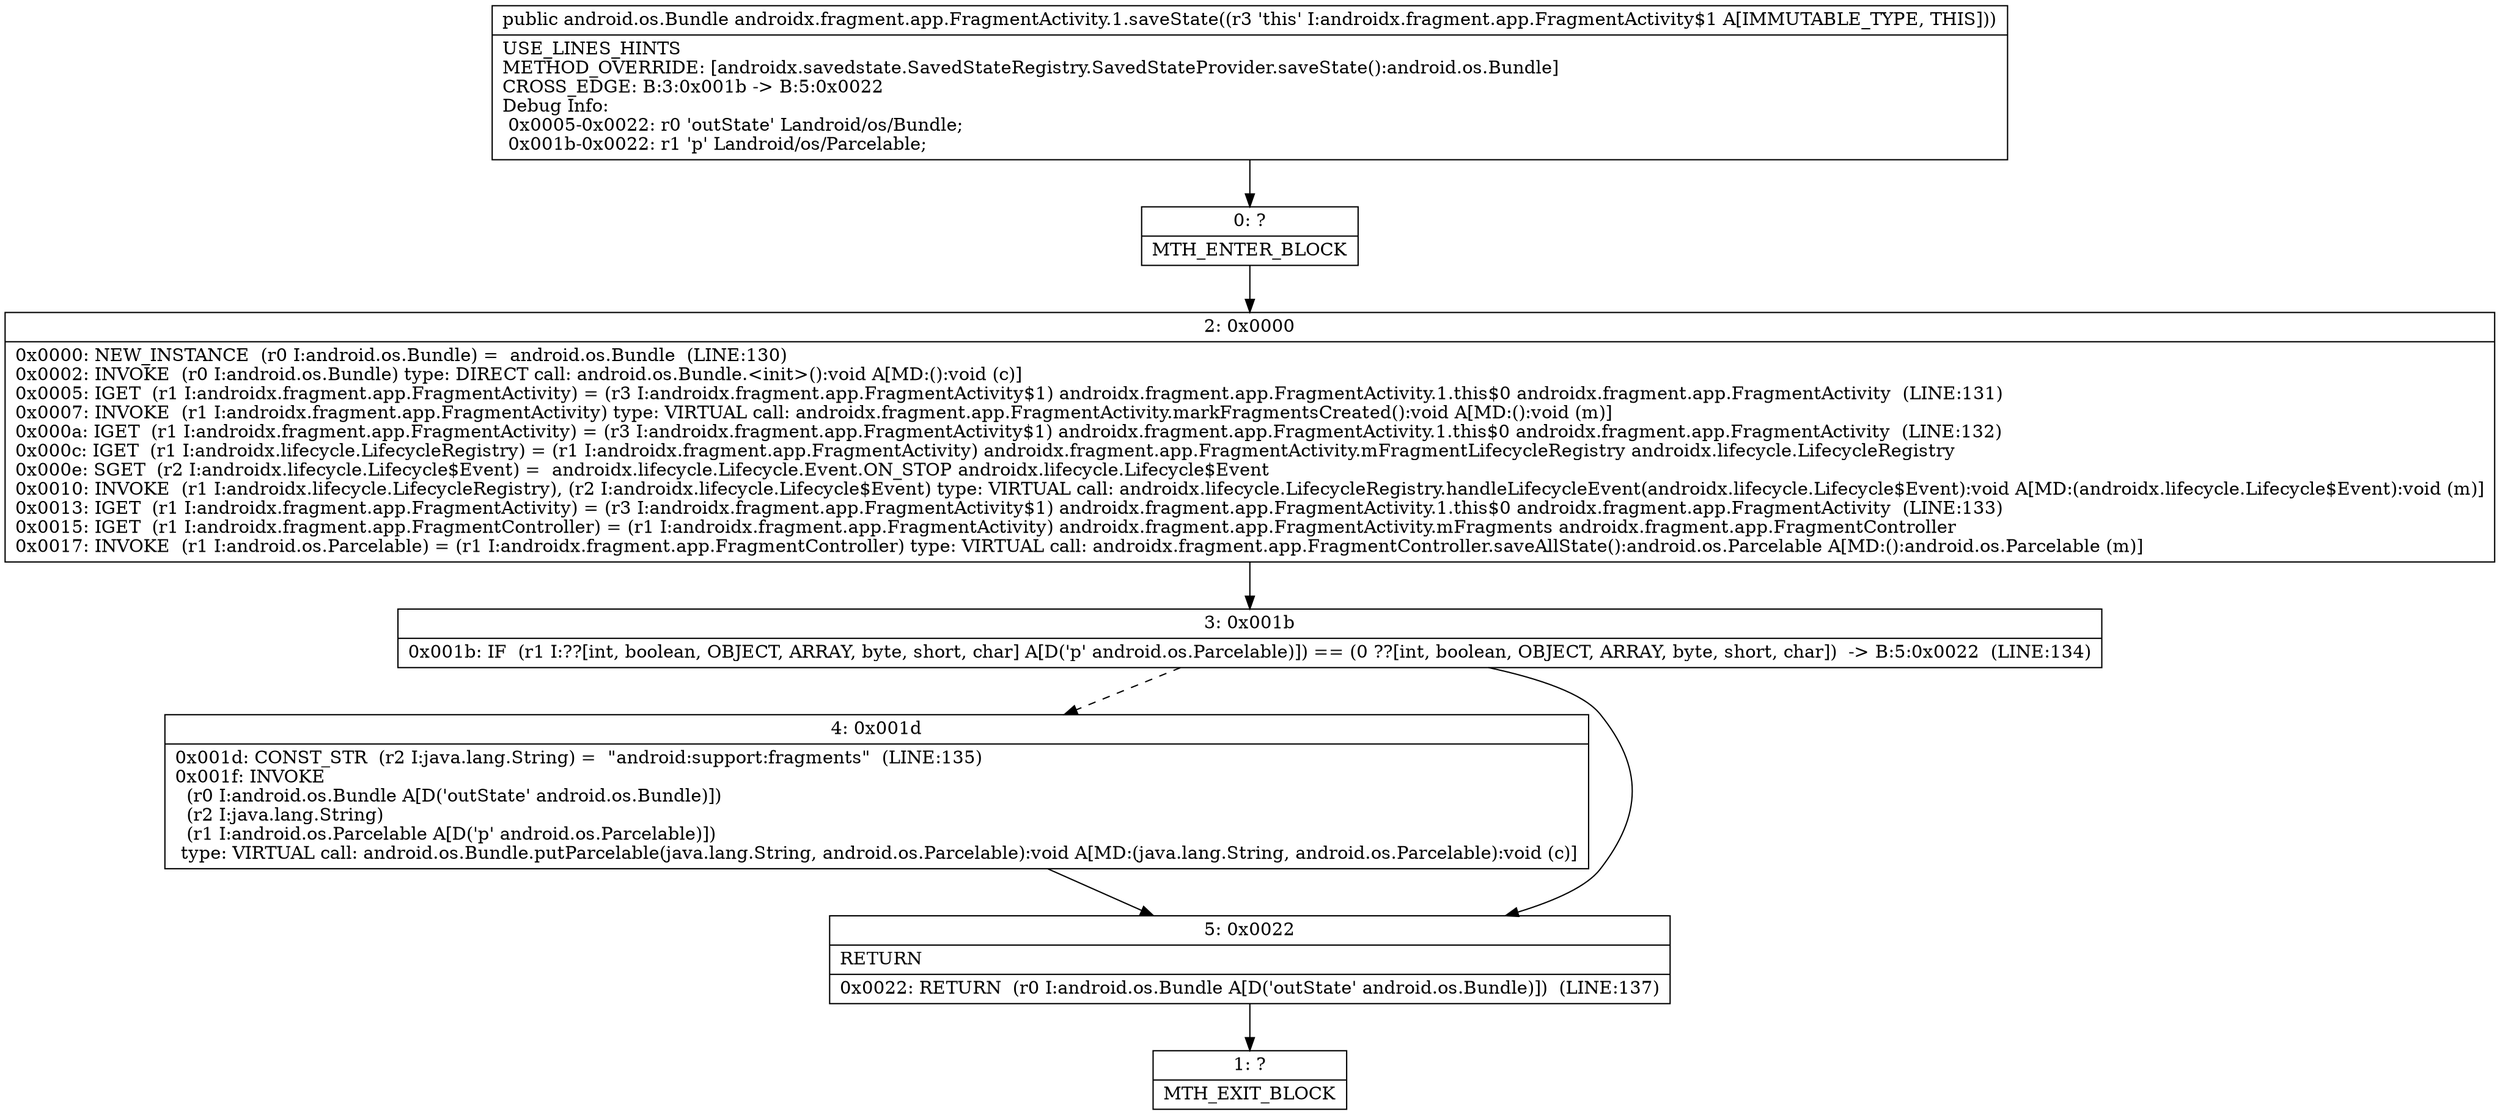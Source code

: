 digraph "CFG forandroidx.fragment.app.FragmentActivity.1.saveState()Landroid\/os\/Bundle;" {
Node_0 [shape=record,label="{0\:\ ?|MTH_ENTER_BLOCK\l}"];
Node_2 [shape=record,label="{2\:\ 0x0000|0x0000: NEW_INSTANCE  (r0 I:android.os.Bundle) =  android.os.Bundle  (LINE:130)\l0x0002: INVOKE  (r0 I:android.os.Bundle) type: DIRECT call: android.os.Bundle.\<init\>():void A[MD:():void (c)]\l0x0005: IGET  (r1 I:androidx.fragment.app.FragmentActivity) = (r3 I:androidx.fragment.app.FragmentActivity$1) androidx.fragment.app.FragmentActivity.1.this$0 androidx.fragment.app.FragmentActivity  (LINE:131)\l0x0007: INVOKE  (r1 I:androidx.fragment.app.FragmentActivity) type: VIRTUAL call: androidx.fragment.app.FragmentActivity.markFragmentsCreated():void A[MD:():void (m)]\l0x000a: IGET  (r1 I:androidx.fragment.app.FragmentActivity) = (r3 I:androidx.fragment.app.FragmentActivity$1) androidx.fragment.app.FragmentActivity.1.this$0 androidx.fragment.app.FragmentActivity  (LINE:132)\l0x000c: IGET  (r1 I:androidx.lifecycle.LifecycleRegistry) = (r1 I:androidx.fragment.app.FragmentActivity) androidx.fragment.app.FragmentActivity.mFragmentLifecycleRegistry androidx.lifecycle.LifecycleRegistry \l0x000e: SGET  (r2 I:androidx.lifecycle.Lifecycle$Event) =  androidx.lifecycle.Lifecycle.Event.ON_STOP androidx.lifecycle.Lifecycle$Event \l0x0010: INVOKE  (r1 I:androidx.lifecycle.LifecycleRegistry), (r2 I:androidx.lifecycle.Lifecycle$Event) type: VIRTUAL call: androidx.lifecycle.LifecycleRegistry.handleLifecycleEvent(androidx.lifecycle.Lifecycle$Event):void A[MD:(androidx.lifecycle.Lifecycle$Event):void (m)]\l0x0013: IGET  (r1 I:androidx.fragment.app.FragmentActivity) = (r3 I:androidx.fragment.app.FragmentActivity$1) androidx.fragment.app.FragmentActivity.1.this$0 androidx.fragment.app.FragmentActivity  (LINE:133)\l0x0015: IGET  (r1 I:androidx.fragment.app.FragmentController) = (r1 I:androidx.fragment.app.FragmentActivity) androidx.fragment.app.FragmentActivity.mFragments androidx.fragment.app.FragmentController \l0x0017: INVOKE  (r1 I:android.os.Parcelable) = (r1 I:androidx.fragment.app.FragmentController) type: VIRTUAL call: androidx.fragment.app.FragmentController.saveAllState():android.os.Parcelable A[MD:():android.os.Parcelable (m)]\l}"];
Node_3 [shape=record,label="{3\:\ 0x001b|0x001b: IF  (r1 I:??[int, boolean, OBJECT, ARRAY, byte, short, char] A[D('p' android.os.Parcelable)]) == (0 ??[int, boolean, OBJECT, ARRAY, byte, short, char])  \-\> B:5:0x0022  (LINE:134)\l}"];
Node_4 [shape=record,label="{4\:\ 0x001d|0x001d: CONST_STR  (r2 I:java.lang.String) =  \"android:support:fragments\"  (LINE:135)\l0x001f: INVOKE  \l  (r0 I:android.os.Bundle A[D('outState' android.os.Bundle)])\l  (r2 I:java.lang.String)\l  (r1 I:android.os.Parcelable A[D('p' android.os.Parcelable)])\l type: VIRTUAL call: android.os.Bundle.putParcelable(java.lang.String, android.os.Parcelable):void A[MD:(java.lang.String, android.os.Parcelable):void (c)]\l}"];
Node_5 [shape=record,label="{5\:\ 0x0022|RETURN\l|0x0022: RETURN  (r0 I:android.os.Bundle A[D('outState' android.os.Bundle)])  (LINE:137)\l}"];
Node_1 [shape=record,label="{1\:\ ?|MTH_EXIT_BLOCK\l}"];
MethodNode[shape=record,label="{public android.os.Bundle androidx.fragment.app.FragmentActivity.1.saveState((r3 'this' I:androidx.fragment.app.FragmentActivity$1 A[IMMUTABLE_TYPE, THIS]))  | USE_LINES_HINTS\lMETHOD_OVERRIDE: [androidx.savedstate.SavedStateRegistry.SavedStateProvider.saveState():android.os.Bundle]\lCROSS_EDGE: B:3:0x001b \-\> B:5:0x0022\lDebug Info:\l  0x0005\-0x0022: r0 'outState' Landroid\/os\/Bundle;\l  0x001b\-0x0022: r1 'p' Landroid\/os\/Parcelable;\l}"];
MethodNode -> Node_0;Node_0 -> Node_2;
Node_2 -> Node_3;
Node_3 -> Node_4[style=dashed];
Node_3 -> Node_5;
Node_4 -> Node_5;
Node_5 -> Node_1;
}

